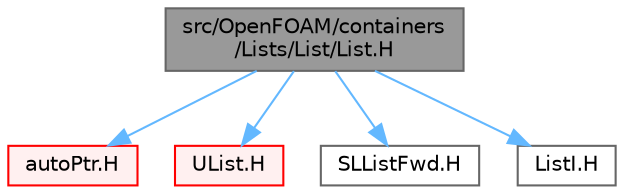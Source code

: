 digraph "src/OpenFOAM/containers/Lists/List/List.H"
{
 // LATEX_PDF_SIZE
  bgcolor="transparent";
  edge [fontname=Helvetica,fontsize=10,labelfontname=Helvetica,labelfontsize=10];
  node [fontname=Helvetica,fontsize=10,shape=box,height=0.2,width=0.4];
  Node1 [id="Node000001",label="src/OpenFOAM/containers\l/Lists/List/List.H",height=0.2,width=0.4,color="gray40", fillcolor="grey60", style="filled", fontcolor="black",tooltip=" "];
  Node1 -> Node2 [id="edge1_Node000001_Node000002",color="steelblue1",style="solid",tooltip=" "];
  Node2 [id="Node000002",label="autoPtr.H",height=0.2,width=0.4,color="red", fillcolor="#FFF0F0", style="filled",URL="$autoPtr_8H.html",tooltip=" "];
  Node1 -> Node72 [id="edge2_Node000001_Node000072",color="steelblue1",style="solid",tooltip=" "];
  Node72 [id="Node000072",label="UList.H",height=0.2,width=0.4,color="red", fillcolor="#FFF0F0", style="filled",URL="$UList_8H.html",tooltip=" "];
  Node1 -> Node84 [id="edge3_Node000001_Node000084",color="steelblue1",style="solid",tooltip=" "];
  Node84 [id="Node000084",label="SLListFwd.H",height=0.2,width=0.4,color="grey40", fillcolor="white", style="filled",URL="$SLListFwd_8H.html",tooltip="Forward declarations for SLList."];
  Node1 -> Node85 [id="edge4_Node000001_Node000085",color="steelblue1",style="solid",tooltip=" "];
  Node85 [id="Node000085",label="ListI.H",height=0.2,width=0.4,color="grey40", fillcolor="white", style="filled",URL="$ListI_8H.html",tooltip=" "];
}

